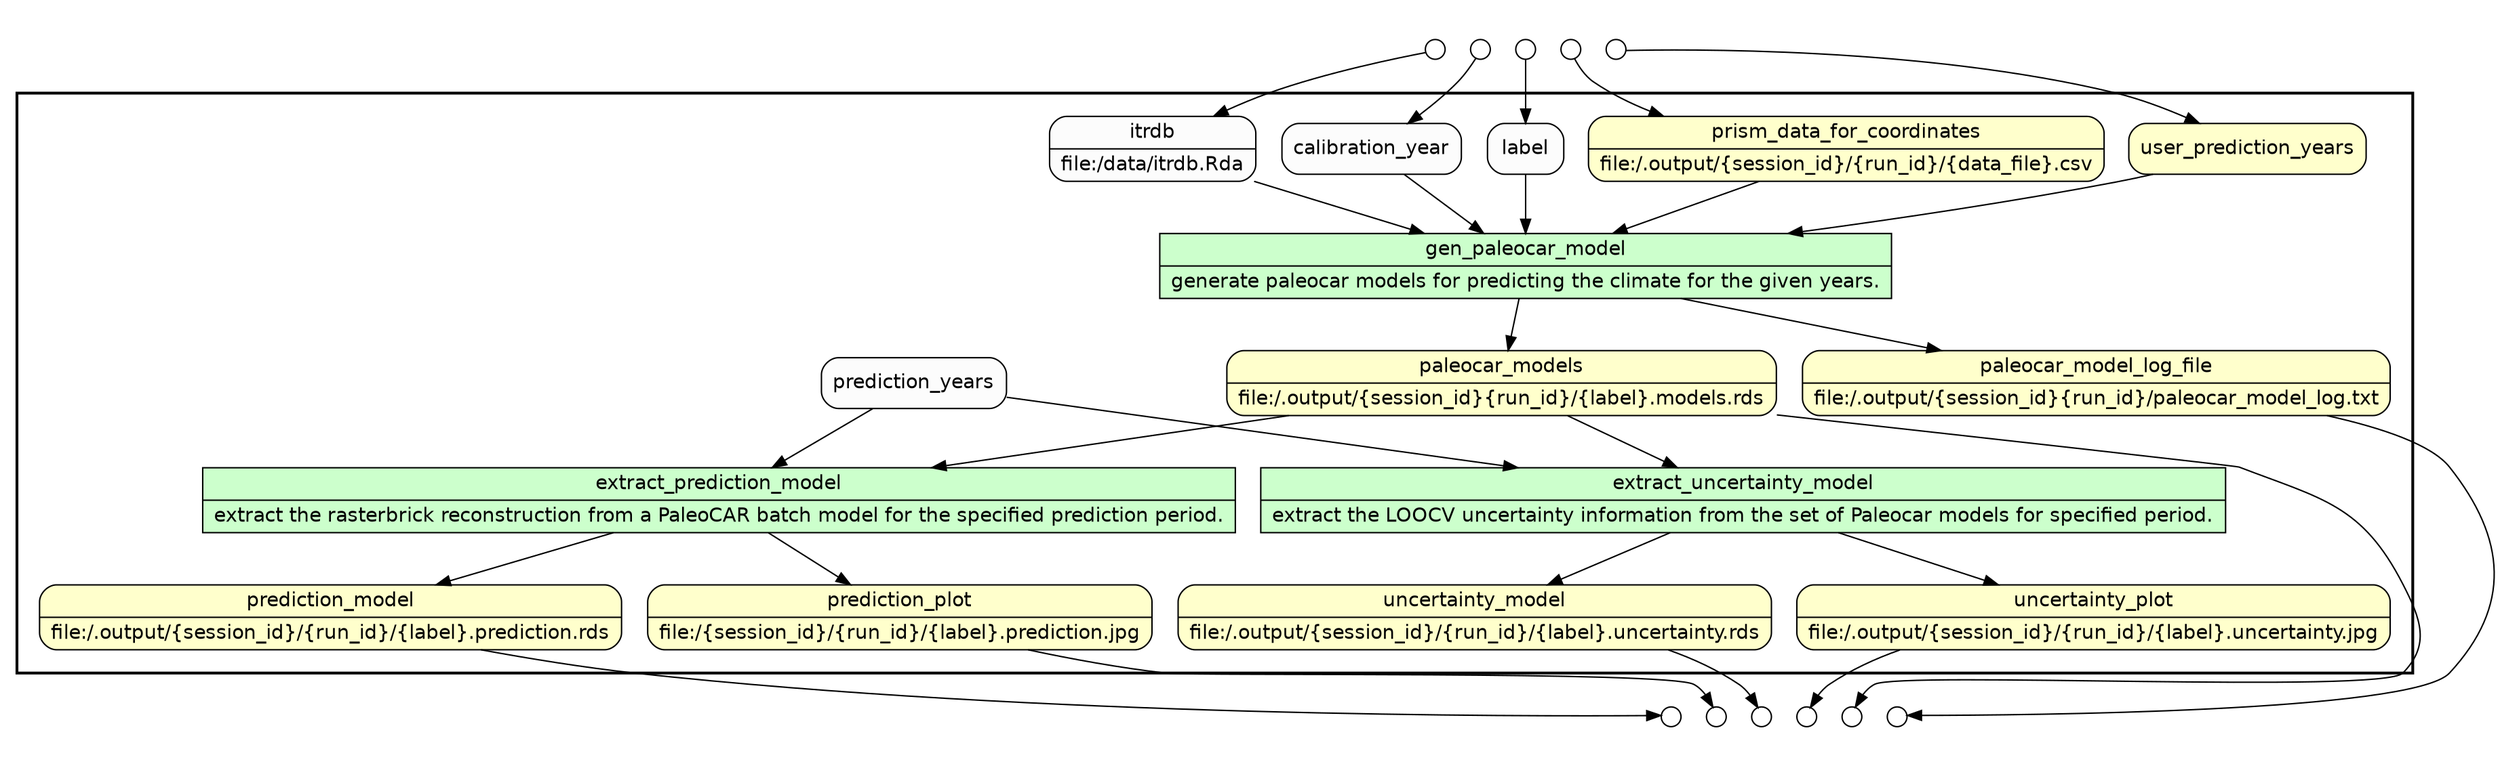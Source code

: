 digraph Workflow {
rankdir=TB
fontname=Helvetica; fontsize=18; labelloc=t
label=""
subgraph cluster_workflow_box_outer { label=""; color=black; penwidth=2
subgraph cluster_workflow_box_inner { label=""; penwidth=0
node[shape=box style=filled fillcolor="#CCFFCC" peripheries=1 fontname=Helvetica]
gen_paleocar_model [shape=record rankdir=LR label="{<f0> gen_paleocar_model |<f1> generate paleocar models for predicting the climate for the given years.}"];
extract_prediction_model [shape=record rankdir=LR label="{<f0> extract_prediction_model |<f1> extract the rasterbrick reconstruction from a PaleoCAR batch model for the specified prediction period.}"];
extract_uncertainty_model [shape=record rankdir=LR label="{<f0> extract_uncertainty_model |<f1> extract the LOOCV uncertainty information from the set of Paleocar models for specified period.}"];
node[shape=box style="rounded,filled" fillcolor="#FFFFCC" peripheries=1 fontname=Helvetica]
user_prediction_years
prism_data_for_coordinates [shape=record rankdir=LR label="{<f0> prism_data_for_coordinates |<f1> file\:/.output/\{session_id\}/\{run_id\}/\{data_file\}.csv}"];
paleocar_models [shape=record rankdir=LR label="{<f0> paleocar_models |<f1> file\:/.output/\{session_id\}\{run_id\}/\{label\}.models.rds}"];
prediction_model [shape=record rankdir=LR label="{<f0> prediction_model |<f1> file\:/.output/\{session_id\}/\{run_id\}/\{label\}.prediction.rds}"];
uncertainty_model [shape=record rankdir=LR label="{<f0> uncertainty_model |<f1> file\:/.output/\{session_id\}/\{run_id\}/\{label\}.uncertainty.rds}"];
prediction_plot [shape=record rankdir=LR label="{<f0> prediction_plot |<f1> file\:/\{session_id\}/\{run_id\}/\{label\}.prediction.jpg}"];
uncertainty_plot [shape=record rankdir=LR label="{<f0> uncertainty_plot |<f1> file\:/.output/\{session_id\}/\{run_id\}/\{label\}.uncertainty.jpg}"];
paleocar_model_log_file [shape=record rankdir=LR label="{<f0> paleocar_model_log_file |<f1> file\:/.output/\{session_id\}\{run_id\}/paleocar_model_log.txt}"];
node[shape=box style="rounded,filled" fillcolor="#FCFCFC" peripheries=1 fontname=Helvetica]
label
calibration_year
itrdb [shape=record rankdir=LR label="{<f0> itrdb |<f1> file\:/data/itrdb.Rda}"];
gen_paleocar_model -> paleocar_models
gen_paleocar_model -> paleocar_model_log_file
label -> gen_paleocar_model
calibration_year -> gen_paleocar_model
itrdb -> gen_paleocar_model
user_prediction_years -> gen_paleocar_model
prism_data_for_coordinates -> gen_paleocar_model
extract_prediction_model -> prediction_model
extract_prediction_model -> prediction_plot
paleocar_models -> extract_prediction_model
prediction_years -> extract_prediction_model
extract_uncertainty_model -> uncertainty_model
extract_uncertainty_model -> uncertainty_plot
paleocar_models -> extract_uncertainty_model
prediction_years -> extract_uncertainty_model
}}
subgraph cluster_input_ports_group_outer { label=""; penwidth=0
subgraph cluster_input_ports_group_inner { label=""; penwidth=0
node[shape=circle style="rounded,filled" fillcolor="#FFFFFF" peripheries=1 fontname=Helvetica width=0.2]
user_prediction_years_input_port [label=""]
prism_data_for_coordinates_input_port [label=""]
itrdb_input_port [label=""]
calibration_year_input_port [label=""]
label_input_port [label=""]
}}
subgraph cluster_output_ports_group_outer { label=""; penwidth=0
subgraph cluster_output_ports_group_inner { label=""; penwidth=0
node[shape=circle style="rounded,filled" fillcolor="#FFFFFF" peripheries=1 fontname=Helvetica width=0.2]
paleocar_models_output_port [label=""]
prediction_model_output_port [label=""]
uncertainty_model_output_port [label=""]
prediction_plot_output_port [label=""]
uncertainty_plot_output_port [label=""]
paleocar_model_log_file_output_port [label=""]
}}
user_prediction_years_input_port -> user_prediction_years
prism_data_for_coordinates_input_port -> prism_data_for_coordinates
itrdb_input_port -> itrdb
calibration_year_input_port -> calibration_year
label_input_port -> label
paleocar_models -> paleocar_models_output_port
prediction_model -> prediction_model_output_port
uncertainty_model -> uncertainty_model_output_port
prediction_plot -> prediction_plot_output_port
uncertainty_plot -> uncertainty_plot_output_port
paleocar_model_log_file -> paleocar_model_log_file_output_port
}
